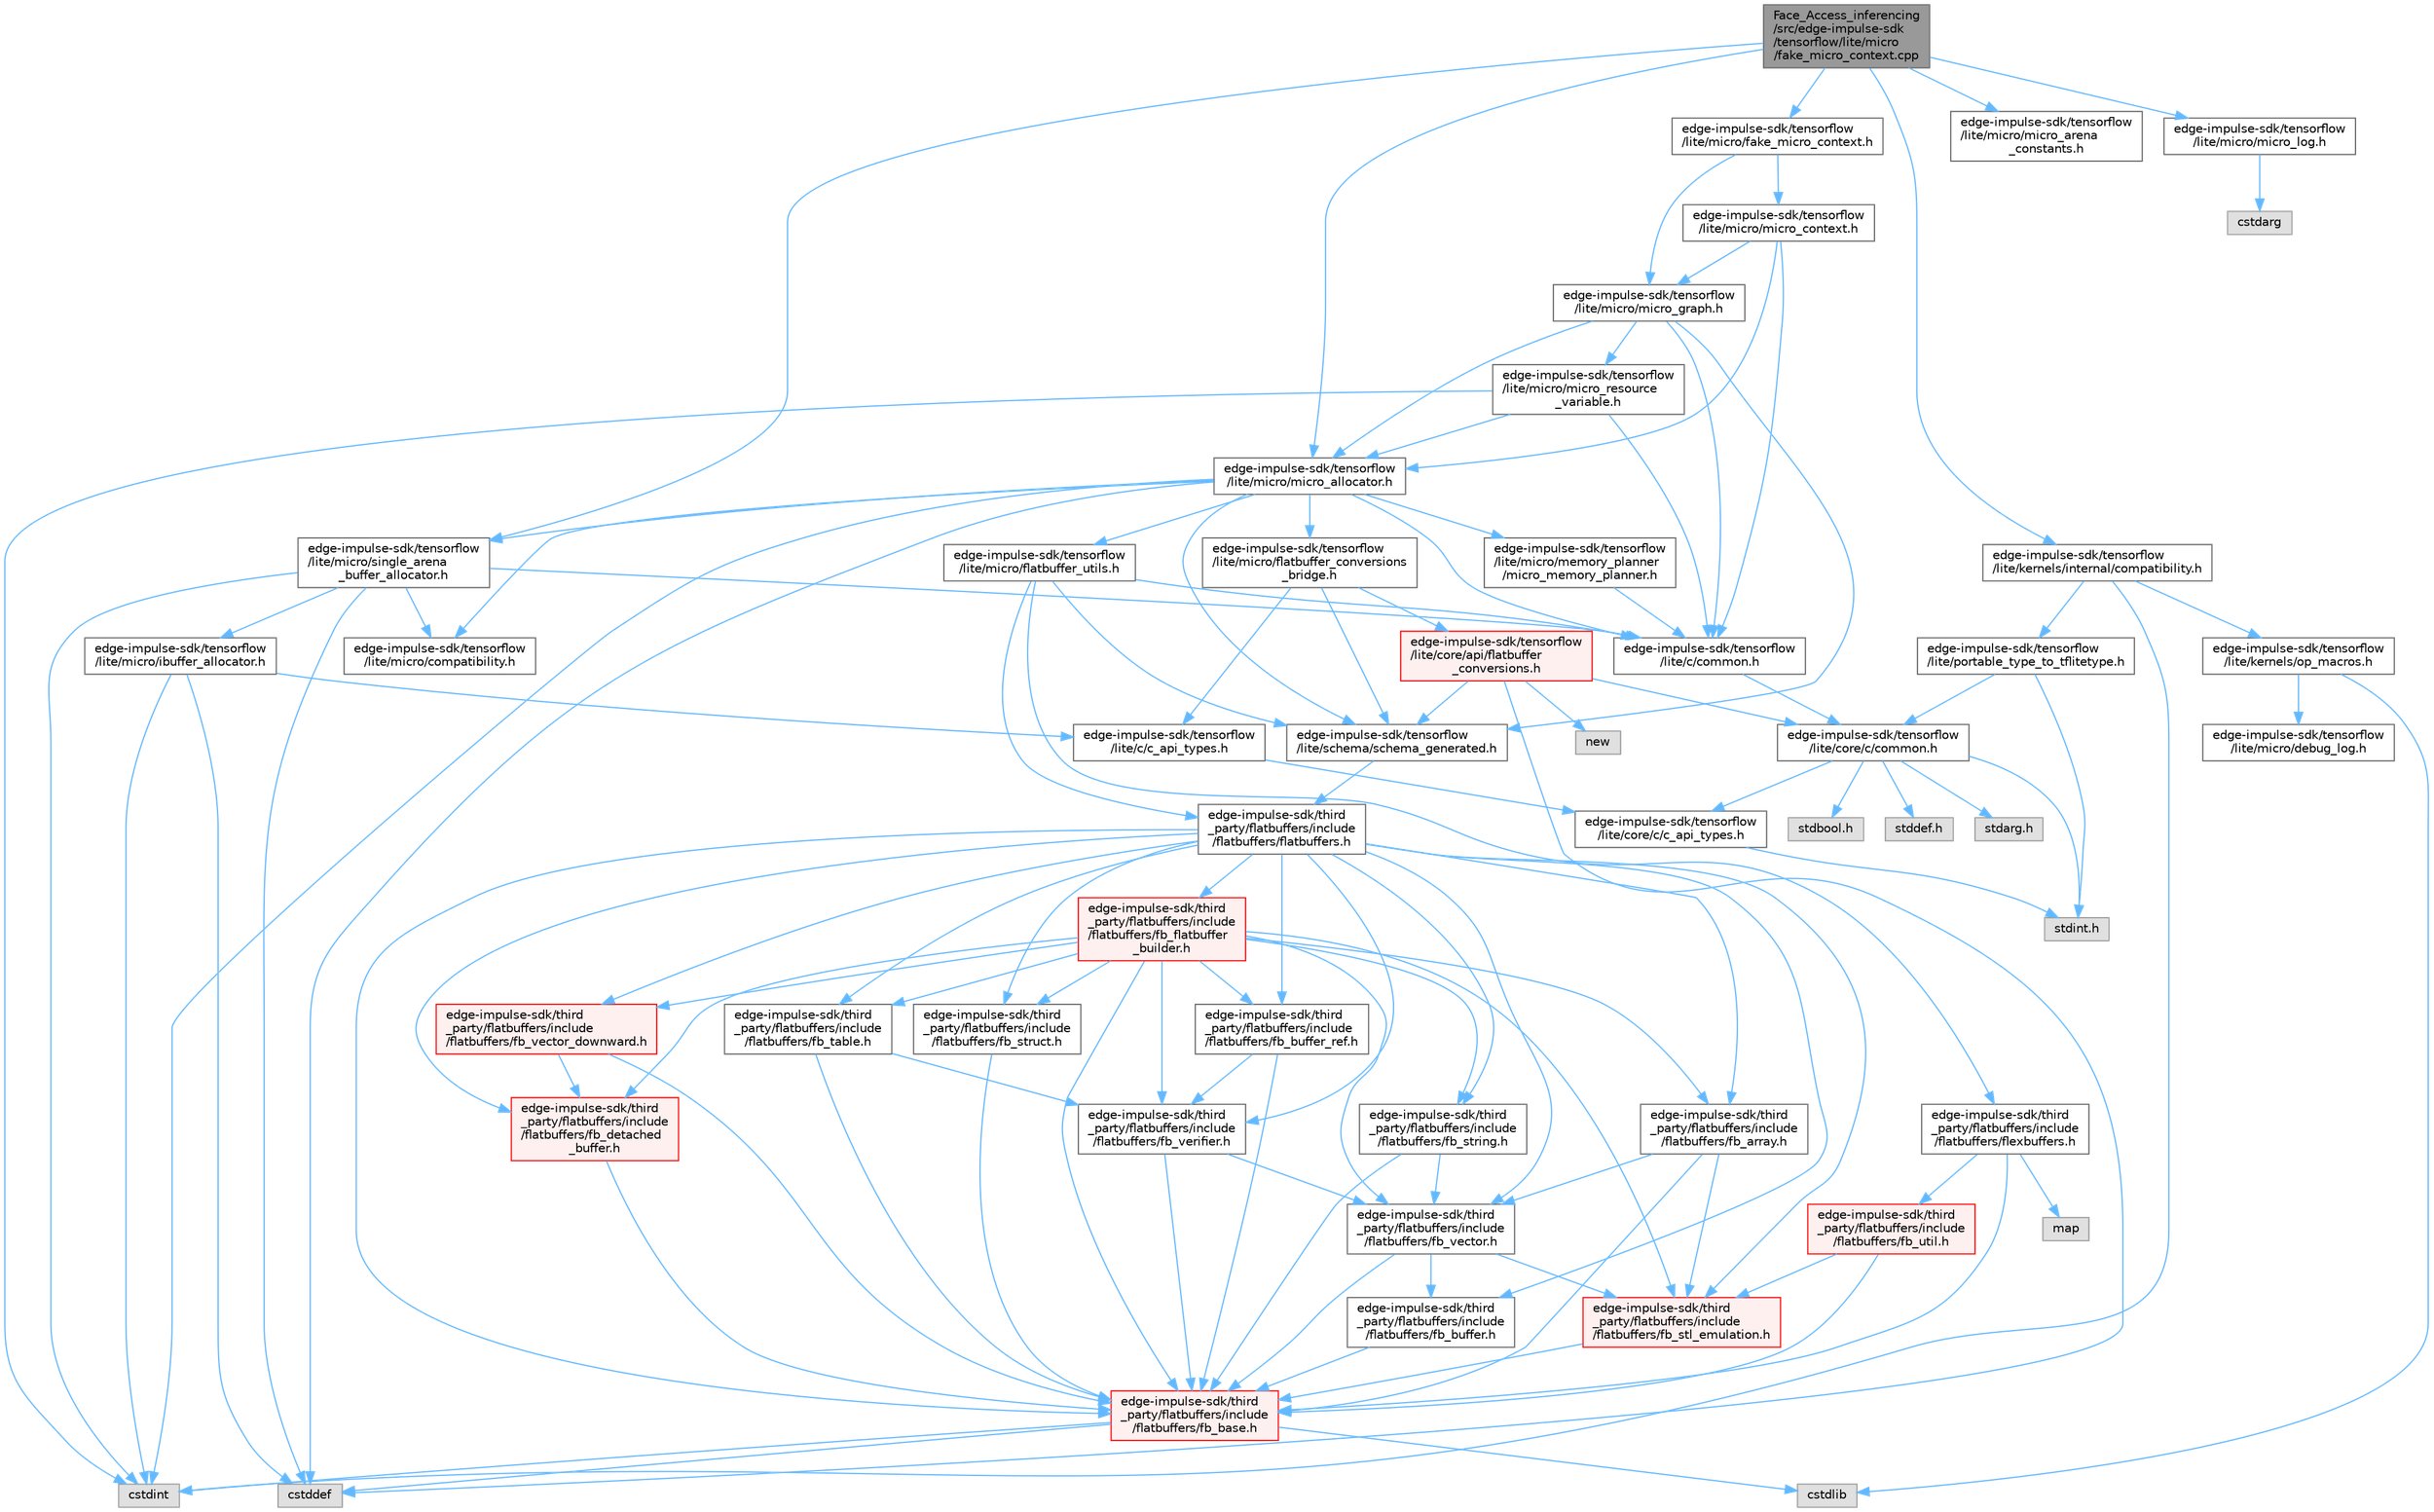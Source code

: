 digraph "Face_Access_inferencing/src/edge-impulse-sdk/tensorflow/lite/micro/fake_micro_context.cpp"
{
 // LATEX_PDF_SIZE
  bgcolor="transparent";
  edge [fontname=Helvetica,fontsize=10,labelfontname=Helvetica,labelfontsize=10];
  node [fontname=Helvetica,fontsize=10,shape=box,height=0.2,width=0.4];
  Node1 [id="Node000001",label="Face_Access_inferencing\l/src/edge-impulse-sdk\l/tensorflow/lite/micro\l/fake_micro_context.cpp",height=0.2,width=0.4,color="gray40", fillcolor="grey60", style="filled", fontcolor="black",tooltip=" "];
  Node1 -> Node2 [id="edge117_Node000001_Node000002",color="steelblue1",style="solid",tooltip=" "];
  Node2 [id="Node000002",label="edge-impulse-sdk/tensorflow\l/lite/micro/fake_micro_context.h",height=0.2,width=0.4,color="grey40", fillcolor="white", style="filled",URL="$_face___access__inferencing_2src_2edge-impulse-sdk_2tensorflow_2lite_2micro_2fake__micro__context_8h.html",tooltip=" "];
  Node2 -> Node3 [id="edge118_Node000002_Node000003",color="steelblue1",style="solid",tooltip=" "];
  Node3 [id="Node000003",label="edge-impulse-sdk/tensorflow\l/lite/micro/micro_context.h",height=0.2,width=0.4,color="grey40", fillcolor="white", style="filled",URL="$_face___access__inferencing_2src_2edge-impulse-sdk_2tensorflow_2lite_2micro_2micro__context_8h.html",tooltip=" "];
  Node3 -> Node4 [id="edge119_Node000003_Node000004",color="steelblue1",style="solid",tooltip=" "];
  Node4 [id="Node000004",label="edge-impulse-sdk/tensorflow\l/lite/c/common.h",height=0.2,width=0.4,color="grey40", fillcolor="white", style="filled",URL="$_face___access__inferencing_2src_2edge-impulse-sdk_2tensorflow_2lite_2c_2common_8h.html",tooltip=" "];
  Node4 -> Node5 [id="edge120_Node000004_Node000005",color="steelblue1",style="solid",tooltip=" "];
  Node5 [id="Node000005",label="edge-impulse-sdk/tensorflow\l/lite/core/c/common.h",height=0.2,width=0.4,color="grey40", fillcolor="white", style="filled",URL="$_face___access__inferencing_2src_2edge-impulse-sdk_2tensorflow_2lite_2core_2c_2common_8h.html",tooltip=" "];
  Node5 -> Node6 [id="edge121_Node000005_Node000006",color="steelblue1",style="solid",tooltip=" "];
  Node6 [id="Node000006",label="stdarg.h",height=0.2,width=0.4,color="grey60", fillcolor="#E0E0E0", style="filled",tooltip=" "];
  Node5 -> Node7 [id="edge122_Node000005_Node000007",color="steelblue1",style="solid",tooltip=" "];
  Node7 [id="Node000007",label="stdbool.h",height=0.2,width=0.4,color="grey60", fillcolor="#E0E0E0", style="filled",tooltip=" "];
  Node5 -> Node8 [id="edge123_Node000005_Node000008",color="steelblue1",style="solid",tooltip=" "];
  Node8 [id="Node000008",label="stddef.h",height=0.2,width=0.4,color="grey60", fillcolor="#E0E0E0", style="filled",tooltip=" "];
  Node5 -> Node9 [id="edge124_Node000005_Node000009",color="steelblue1",style="solid",tooltip=" "];
  Node9 [id="Node000009",label="stdint.h",height=0.2,width=0.4,color="grey60", fillcolor="#E0E0E0", style="filled",tooltip=" "];
  Node5 -> Node10 [id="edge125_Node000005_Node000010",color="steelblue1",style="solid",tooltip=" "];
  Node10 [id="Node000010",label="edge-impulse-sdk/tensorflow\l/lite/core/c/c_api_types.h",height=0.2,width=0.4,color="grey40", fillcolor="white", style="filled",URL="$_face___access__inferencing_2src_2edge-impulse-sdk_2tensorflow_2lite_2core_2c_2c__api__types_8h.html",tooltip=" "];
  Node10 -> Node9 [id="edge126_Node000010_Node000009",color="steelblue1",style="solid",tooltip=" "];
  Node3 -> Node11 [id="edge127_Node000003_Node000011",color="steelblue1",style="solid",tooltip=" "];
  Node11 [id="Node000011",label="edge-impulse-sdk/tensorflow\l/lite/micro/micro_allocator.h",height=0.2,width=0.4,color="grey40", fillcolor="white", style="filled",URL="$_face___access__inferencing_2src_2edge-impulse-sdk_2tensorflow_2lite_2micro_2micro__allocator_8h.html",tooltip=" "];
  Node11 -> Node12 [id="edge128_Node000011_Node000012",color="steelblue1",style="solid",tooltip=" "];
  Node12 [id="Node000012",label="cstddef",height=0.2,width=0.4,color="grey60", fillcolor="#E0E0E0", style="filled",tooltip=" "];
  Node11 -> Node13 [id="edge129_Node000011_Node000013",color="steelblue1",style="solid",tooltip=" "];
  Node13 [id="Node000013",label="cstdint",height=0.2,width=0.4,color="grey60", fillcolor="#E0E0E0", style="filled",tooltip=" "];
  Node11 -> Node4 [id="edge130_Node000011_Node000004",color="steelblue1",style="solid",tooltip=" "];
  Node11 -> Node14 [id="edge131_Node000011_Node000014",color="steelblue1",style="solid",tooltip=" "];
  Node14 [id="Node000014",label="edge-impulse-sdk/tensorflow\l/lite/micro/single_arena\l_buffer_allocator.h",height=0.2,width=0.4,color="grey40", fillcolor="white", style="filled",URL="$_face___access__inferencing_2src_2edge-impulse-sdk_2tensorflow_2lite_2micro_2single__arena__buffer__allocator_8h.html",tooltip=" "];
  Node14 -> Node12 [id="edge132_Node000014_Node000012",color="steelblue1",style="solid",tooltip=" "];
  Node14 -> Node13 [id="edge133_Node000014_Node000013",color="steelblue1",style="solid",tooltip=" "];
  Node14 -> Node4 [id="edge134_Node000014_Node000004",color="steelblue1",style="solid",tooltip=" "];
  Node14 -> Node15 [id="edge135_Node000014_Node000015",color="steelblue1",style="solid",tooltip=" "];
  Node15 [id="Node000015",label="edge-impulse-sdk/tensorflow\l/lite/micro/ibuffer_allocator.h",height=0.2,width=0.4,color="grey40", fillcolor="white", style="filled",URL="$_face___access__inferencing_2src_2edge-impulse-sdk_2tensorflow_2lite_2micro_2ibuffer__allocator_8h.html",tooltip=" "];
  Node15 -> Node12 [id="edge136_Node000015_Node000012",color="steelblue1",style="solid",tooltip=" "];
  Node15 -> Node13 [id="edge137_Node000015_Node000013",color="steelblue1",style="solid",tooltip=" "];
  Node15 -> Node16 [id="edge138_Node000015_Node000016",color="steelblue1",style="solid",tooltip=" "];
  Node16 [id="Node000016",label="edge-impulse-sdk/tensorflow\l/lite/c/c_api_types.h",height=0.2,width=0.4,color="grey40", fillcolor="white", style="filled",URL="$_face___access__inferencing_2src_2edge-impulse-sdk_2tensorflow_2lite_2c_2c__api__types_8h.html",tooltip=" "];
  Node16 -> Node10 [id="edge139_Node000016_Node000010",color="steelblue1",style="solid",tooltip=" "];
  Node14 -> Node17 [id="edge140_Node000014_Node000017",color="steelblue1",style="solid",tooltip=" "];
  Node17 [id="Node000017",label="edge-impulse-sdk/tensorflow\l/lite/micro/compatibility.h",height=0.2,width=0.4,color="grey40", fillcolor="white", style="filled",URL="$_face___access__inferencing_2src_2edge-impulse-sdk_2tensorflow_2lite_2micro_2compatibility_8h.html",tooltip=" "];
  Node11 -> Node17 [id="edge141_Node000011_Node000017",color="steelblue1",style="solid",tooltip=" "];
  Node11 -> Node18 [id="edge142_Node000011_Node000018",color="steelblue1",style="solid",tooltip=" "];
  Node18 [id="Node000018",label="edge-impulse-sdk/tensorflow\l/lite/micro/flatbuffer_utils.h",height=0.2,width=0.4,color="grey40", fillcolor="white", style="filled",URL="$_face___access__inferencing_2src_2edge-impulse-sdk_2tensorflow_2lite_2micro_2flatbuffer__utils_8h.html",tooltip=" "];
  Node18 -> Node19 [id="edge143_Node000018_Node000019",color="steelblue1",style="solid",tooltip=" "];
  Node19 [id="Node000019",label="edge-impulse-sdk/third\l_party/flatbuffers/include\l/flatbuffers/flatbuffers.h",height=0.2,width=0.4,color="grey40", fillcolor="white", style="filled",URL="$_face___access__inferencing_2src_2edge-impulse-sdk_2third__party_2flatbuffers_2include_2flatbuffers_2flatbuffers_8h.html",tooltip=" "];
  Node19 -> Node20 [id="edge144_Node000019_Node000020",color="steelblue1",style="solid",tooltip=" "];
  Node20 [id="Node000020",label="edge-impulse-sdk/third\l_party/flatbuffers/include\l/flatbuffers/fb_array.h",height=0.2,width=0.4,color="grey40", fillcolor="white", style="filled",URL="$fb__array_8h.html",tooltip=" "];
  Node20 -> Node21 [id="edge145_Node000020_Node000021",color="steelblue1",style="solid",tooltip=" "];
  Node21 [id="Node000021",label="edge-impulse-sdk/third\l_party/flatbuffers/include\l/flatbuffers/fb_base.h",height=0.2,width=0.4,color="red", fillcolor="#FFF0F0", style="filled",URL="$fb__base_8h.html",tooltip=" "];
  Node21 -> Node13 [id="edge146_Node000021_Node000013",color="steelblue1",style="solid",tooltip=" "];
  Node21 -> Node12 [id="edge147_Node000021_Node000012",color="steelblue1",style="solid",tooltip=" "];
  Node21 -> Node23 [id="edge148_Node000021_Node000023",color="steelblue1",style="solid",tooltip=" "];
  Node23 [id="Node000023",label="cstdlib",height=0.2,width=0.4,color="grey60", fillcolor="#E0E0E0", style="filled",tooltip=" "];
  Node20 -> Node33 [id="edge149_Node000020_Node000033",color="steelblue1",style="solid",tooltip=" "];
  Node33 [id="Node000033",label="edge-impulse-sdk/third\l_party/flatbuffers/include\l/flatbuffers/fb_stl_emulation.h",height=0.2,width=0.4,color="red", fillcolor="#FFF0F0", style="filled",URL="$fb__stl__emulation_8h.html",tooltip=" "];
  Node33 -> Node21 [id="edge150_Node000033_Node000021",color="steelblue1",style="solid",tooltip=" "];
  Node20 -> Node35 [id="edge151_Node000020_Node000035",color="steelblue1",style="solid",tooltip=" "];
  Node35 [id="Node000035",label="edge-impulse-sdk/third\l_party/flatbuffers/include\l/flatbuffers/fb_vector.h",height=0.2,width=0.4,color="grey40", fillcolor="white", style="filled",URL="$fb__vector_8h.html",tooltip=" "];
  Node35 -> Node21 [id="edge152_Node000035_Node000021",color="steelblue1",style="solid",tooltip=" "];
  Node35 -> Node36 [id="edge153_Node000035_Node000036",color="steelblue1",style="solid",tooltip=" "];
  Node36 [id="Node000036",label="edge-impulse-sdk/third\l_party/flatbuffers/include\l/flatbuffers/fb_buffer.h",height=0.2,width=0.4,color="grey40", fillcolor="white", style="filled",URL="$fb__buffer_8h.html",tooltip=" "];
  Node36 -> Node21 [id="edge154_Node000036_Node000021",color="steelblue1",style="solid",tooltip=" "];
  Node35 -> Node33 [id="edge155_Node000035_Node000033",color="steelblue1",style="solid",tooltip=" "];
  Node19 -> Node21 [id="edge156_Node000019_Node000021",color="steelblue1",style="solid",tooltip=" "];
  Node19 -> Node36 [id="edge157_Node000019_Node000036",color="steelblue1",style="solid",tooltip=" "];
  Node19 -> Node37 [id="edge158_Node000019_Node000037",color="steelblue1",style="solid",tooltip=" "];
  Node37 [id="Node000037",label="edge-impulse-sdk/third\l_party/flatbuffers/include\l/flatbuffers/fb_buffer_ref.h",height=0.2,width=0.4,color="grey40", fillcolor="white", style="filled",URL="$fb__buffer__ref_8h.html",tooltip=" "];
  Node37 -> Node21 [id="edge159_Node000037_Node000021",color="steelblue1",style="solid",tooltip=" "];
  Node37 -> Node38 [id="edge160_Node000037_Node000038",color="steelblue1",style="solid",tooltip=" "];
  Node38 [id="Node000038",label="edge-impulse-sdk/third\l_party/flatbuffers/include\l/flatbuffers/fb_verifier.h",height=0.2,width=0.4,color="grey40", fillcolor="white", style="filled",URL="$fb__verifier_8h.html",tooltip=" "];
  Node38 -> Node21 [id="edge161_Node000038_Node000021",color="steelblue1",style="solid",tooltip=" "];
  Node38 -> Node35 [id="edge162_Node000038_Node000035",color="steelblue1",style="solid",tooltip=" "];
  Node19 -> Node39 [id="edge163_Node000019_Node000039",color="steelblue1",style="solid",tooltip=" "];
  Node39 [id="Node000039",label="edge-impulse-sdk/third\l_party/flatbuffers/include\l/flatbuffers/fb_detached\l_buffer.h",height=0.2,width=0.4,color="red", fillcolor="#FFF0F0", style="filled",URL="$fb__detached__buffer_8h.html",tooltip=" "];
  Node39 -> Node21 [id="edge164_Node000039_Node000021",color="steelblue1",style="solid",tooltip=" "];
  Node19 -> Node42 [id="edge165_Node000019_Node000042",color="steelblue1",style="solid",tooltip=" "];
  Node42 [id="Node000042",label="edge-impulse-sdk/third\l_party/flatbuffers/include\l/flatbuffers/fb_flatbuffer\l_builder.h",height=0.2,width=0.4,color="red", fillcolor="#FFF0F0", style="filled",URL="$fb__flatbuffer__builder_8h.html",tooltip=" "];
  Node42 -> Node20 [id="edge166_Node000042_Node000020",color="steelblue1",style="solid",tooltip=" "];
  Node42 -> Node21 [id="edge167_Node000042_Node000021",color="steelblue1",style="solid",tooltip=" "];
  Node42 -> Node37 [id="edge168_Node000042_Node000037",color="steelblue1",style="solid",tooltip=" "];
  Node42 -> Node39 [id="edge169_Node000042_Node000039",color="steelblue1",style="solid",tooltip=" "];
  Node42 -> Node33 [id="edge170_Node000042_Node000033",color="steelblue1",style="solid",tooltip=" "];
  Node42 -> Node45 [id="edge171_Node000042_Node000045",color="steelblue1",style="solid",tooltip=" "];
  Node45 [id="Node000045",label="edge-impulse-sdk/third\l_party/flatbuffers/include\l/flatbuffers/fb_string.h",height=0.2,width=0.4,color="grey40", fillcolor="white", style="filled",URL="$fb__string_8h.html",tooltip=" "];
  Node45 -> Node21 [id="edge172_Node000045_Node000021",color="steelblue1",style="solid",tooltip=" "];
  Node45 -> Node35 [id="edge173_Node000045_Node000035",color="steelblue1",style="solid",tooltip=" "];
  Node42 -> Node46 [id="edge174_Node000042_Node000046",color="steelblue1",style="solid",tooltip=" "];
  Node46 [id="Node000046",label="edge-impulse-sdk/third\l_party/flatbuffers/include\l/flatbuffers/fb_struct.h",height=0.2,width=0.4,color="grey40", fillcolor="white", style="filled",URL="$fb__struct_8h.html",tooltip=" "];
  Node46 -> Node21 [id="edge175_Node000046_Node000021",color="steelblue1",style="solid",tooltip=" "];
  Node42 -> Node47 [id="edge176_Node000042_Node000047",color="steelblue1",style="solid",tooltip=" "];
  Node47 [id="Node000047",label="edge-impulse-sdk/third\l_party/flatbuffers/include\l/flatbuffers/fb_table.h",height=0.2,width=0.4,color="grey40", fillcolor="white", style="filled",URL="$fb__table_8h.html",tooltip=" "];
  Node47 -> Node21 [id="edge177_Node000047_Node000021",color="steelblue1",style="solid",tooltip=" "];
  Node47 -> Node38 [id="edge178_Node000047_Node000038",color="steelblue1",style="solid",tooltip=" "];
  Node42 -> Node35 [id="edge179_Node000042_Node000035",color="steelblue1",style="solid",tooltip=" "];
  Node42 -> Node48 [id="edge180_Node000042_Node000048",color="steelblue1",style="solid",tooltip=" "];
  Node48 [id="Node000048",label="edge-impulse-sdk/third\l_party/flatbuffers/include\l/flatbuffers/fb_vector_downward.h",height=0.2,width=0.4,color="red", fillcolor="#FFF0F0", style="filled",URL="$fb__vector__downward_8h.html",tooltip=" "];
  Node48 -> Node21 [id="edge181_Node000048_Node000021",color="steelblue1",style="solid",tooltip=" "];
  Node48 -> Node39 [id="edge182_Node000048_Node000039",color="steelblue1",style="solid",tooltip=" "];
  Node42 -> Node38 [id="edge183_Node000042_Node000038",color="steelblue1",style="solid",tooltip=" "];
  Node19 -> Node33 [id="edge184_Node000019_Node000033",color="steelblue1",style="solid",tooltip=" "];
  Node19 -> Node45 [id="edge185_Node000019_Node000045",color="steelblue1",style="solid",tooltip=" "];
  Node19 -> Node46 [id="edge186_Node000019_Node000046",color="steelblue1",style="solid",tooltip=" "];
  Node19 -> Node47 [id="edge187_Node000019_Node000047",color="steelblue1",style="solid",tooltip=" "];
  Node19 -> Node35 [id="edge188_Node000019_Node000035",color="steelblue1",style="solid",tooltip=" "];
  Node19 -> Node48 [id="edge189_Node000019_Node000048",color="steelblue1",style="solid",tooltip=" "];
  Node19 -> Node38 [id="edge190_Node000019_Node000038",color="steelblue1",style="solid",tooltip=" "];
  Node18 -> Node49 [id="edge191_Node000018_Node000049",color="steelblue1",style="solid",tooltip=" "];
  Node49 [id="Node000049",label="edge-impulse-sdk/third\l_party/flatbuffers/include\l/flatbuffers/flexbuffers.h",height=0.2,width=0.4,color="grey40", fillcolor="white", style="filled",URL="$_face___access__inferencing_2src_2edge-impulse-sdk_2third__party_2flatbuffers_2include_2flatbuffers_2flexbuffers_8h.html",tooltip=" "];
  Node49 -> Node50 [id="edge192_Node000049_Node000050",color="steelblue1",style="solid",tooltip=" "];
  Node50 [id="Node000050",label="map",height=0.2,width=0.4,color="grey60", fillcolor="#E0E0E0", style="filled",tooltip=" "];
  Node49 -> Node21 [id="edge193_Node000049_Node000021",color="steelblue1",style="solid",tooltip=" "];
  Node49 -> Node51 [id="edge194_Node000049_Node000051",color="steelblue1",style="solid",tooltip=" "];
  Node51 [id="Node000051",label="edge-impulse-sdk/third\l_party/flatbuffers/include\l/flatbuffers/fb_util.h",height=0.2,width=0.4,color="red", fillcolor="#FFF0F0", style="filled",URL="$fb__util_8h.html",tooltip=" "];
  Node51 -> Node21 [id="edge195_Node000051_Node000021",color="steelblue1",style="solid",tooltip=" "];
  Node51 -> Node33 [id="edge196_Node000051_Node000033",color="steelblue1",style="solid",tooltip=" "];
  Node18 -> Node4 [id="edge197_Node000018_Node000004",color="steelblue1",style="solid",tooltip=" "];
  Node18 -> Node56 [id="edge198_Node000018_Node000056",color="steelblue1",style="solid",tooltip=" "];
  Node56 [id="Node000056",label="edge-impulse-sdk/tensorflow\l/lite/schema/schema_generated.h",height=0.2,width=0.4,color="grey40", fillcolor="white", style="filled",URL="$_face___access__inferencing_2src_2edge-impulse-sdk_2tensorflow_2lite_2schema_2schema__generated_8h.html",tooltip=" "];
  Node56 -> Node19 [id="edge199_Node000056_Node000019",color="steelblue1",style="solid",tooltip=" "];
  Node11 -> Node57 [id="edge200_Node000011_Node000057",color="steelblue1",style="solid",tooltip=" "];
  Node57 [id="Node000057",label="edge-impulse-sdk/tensorflow\l/lite/micro/memory_planner\l/micro_memory_planner.h",height=0.2,width=0.4,color="grey40", fillcolor="white", style="filled",URL="$_face___access__inferencing_2src_2edge-impulse-sdk_2tensorflow_2lite_2micro_2memory__planner_2micro__memory__planner_8h.html",tooltip=" "];
  Node57 -> Node4 [id="edge201_Node000057_Node000004",color="steelblue1",style="solid",tooltip=" "];
  Node11 -> Node58 [id="edge202_Node000011_Node000058",color="steelblue1",style="solid",tooltip=" "];
  Node58 [id="Node000058",label="edge-impulse-sdk/tensorflow\l/lite/micro/flatbuffer_conversions\l_bridge.h",height=0.2,width=0.4,color="grey40", fillcolor="white", style="filled",URL="$_face___access__inferencing_2src_2edge-impulse-sdk_2tensorflow_2lite_2micro_2flatbuffer__conversions__bridge_8h.html",tooltip=" "];
  Node58 -> Node16 [id="edge203_Node000058_Node000016",color="steelblue1",style="solid",tooltip=" "];
  Node58 -> Node59 [id="edge204_Node000058_Node000059",color="steelblue1",style="solid",tooltip=" "];
  Node59 [id="Node000059",label="edge-impulse-sdk/tensorflow\l/lite/core/api/flatbuffer\l_conversions.h",height=0.2,width=0.4,color="red", fillcolor="#FFF0F0", style="filled",URL="$_face___access__inferencing_2src_2edge-impulse-sdk_2tensorflow_2lite_2core_2api_2flatbuffer__conversions_8h.html",tooltip=" "];
  Node59 -> Node12 [id="edge205_Node000059_Node000012",color="steelblue1",style="solid",tooltip=" "];
  Node59 -> Node60 [id="edge206_Node000059_Node000060",color="steelblue1",style="solid",tooltip=" "];
  Node60 [id="Node000060",label="new",height=0.2,width=0.4,color="grey60", fillcolor="#E0E0E0", style="filled",tooltip=" "];
  Node59 -> Node5 [id="edge207_Node000059_Node000005",color="steelblue1",style="solid",tooltip=" "];
  Node59 -> Node56 [id="edge208_Node000059_Node000056",color="steelblue1",style="solid",tooltip=" "];
  Node58 -> Node56 [id="edge209_Node000058_Node000056",color="steelblue1",style="solid",tooltip=" "];
  Node11 -> Node56 [id="edge210_Node000011_Node000056",color="steelblue1",style="solid",tooltip=" "];
  Node3 -> Node63 [id="edge211_Node000003_Node000063",color="steelblue1",style="solid",tooltip=" "];
  Node63 [id="Node000063",label="edge-impulse-sdk/tensorflow\l/lite/micro/micro_graph.h",height=0.2,width=0.4,color="grey40", fillcolor="white", style="filled",URL="$_face___access__inferencing_2src_2edge-impulse-sdk_2tensorflow_2lite_2micro_2micro__graph_8h.html",tooltip=" "];
  Node63 -> Node4 [id="edge212_Node000063_Node000004",color="steelblue1",style="solid",tooltip=" "];
  Node63 -> Node11 [id="edge213_Node000063_Node000011",color="steelblue1",style="solid",tooltip=" "];
  Node63 -> Node64 [id="edge214_Node000063_Node000064",color="steelblue1",style="solid",tooltip=" "];
  Node64 [id="Node000064",label="edge-impulse-sdk/tensorflow\l/lite/micro/micro_resource\l_variable.h",height=0.2,width=0.4,color="grey40", fillcolor="white", style="filled",URL="$_face___access__inferencing_2src_2edge-impulse-sdk_2tensorflow_2lite_2micro_2micro__resource__variable_8h.html",tooltip=" "];
  Node64 -> Node13 [id="edge215_Node000064_Node000013",color="steelblue1",style="solid",tooltip=" "];
  Node64 -> Node4 [id="edge216_Node000064_Node000004",color="steelblue1",style="solid",tooltip=" "];
  Node64 -> Node11 [id="edge217_Node000064_Node000011",color="steelblue1",style="solid",tooltip=" "];
  Node63 -> Node56 [id="edge218_Node000063_Node000056",color="steelblue1",style="solid",tooltip=" "];
  Node2 -> Node63 [id="edge219_Node000002_Node000063",color="steelblue1",style="solid",tooltip=" "];
  Node1 -> Node65 [id="edge220_Node000001_Node000065",color="steelblue1",style="solid",tooltip=" "];
  Node65 [id="Node000065",label="edge-impulse-sdk/tensorflow\l/lite/kernels/internal/compatibility.h",height=0.2,width=0.4,color="grey40", fillcolor="white", style="filled",URL="$_face___access__inferencing_2src_2edge-impulse-sdk_2tensorflow_2lite_2kernels_2internal_2compatibility_8h.html",tooltip=" "];
  Node65 -> Node13 [id="edge221_Node000065_Node000013",color="steelblue1",style="solid",tooltip=" "];
  Node65 -> Node66 [id="edge222_Node000065_Node000066",color="steelblue1",style="solid",tooltip=" "];
  Node66 [id="Node000066",label="edge-impulse-sdk/tensorflow\l/lite/portable_type_to_tflitetype.h",height=0.2,width=0.4,color="grey40", fillcolor="white", style="filled",URL="$_face___access__inferencing_2src_2edge-impulse-sdk_2tensorflow_2lite_2portable__type__to__tflitetype_8h.html",tooltip=" "];
  Node66 -> Node9 [id="edge223_Node000066_Node000009",color="steelblue1",style="solid",tooltip=" "];
  Node66 -> Node5 [id="edge224_Node000066_Node000005",color="steelblue1",style="solid",tooltip=" "];
  Node65 -> Node67 [id="edge225_Node000065_Node000067",color="steelblue1",style="solid",tooltip=" "];
  Node67 [id="Node000067",label="edge-impulse-sdk/tensorflow\l/lite/kernels/op_macros.h",height=0.2,width=0.4,color="grey40", fillcolor="white", style="filled",URL="$_face___access__inferencing_2src_2edge-impulse-sdk_2tensorflow_2lite_2kernels_2op__macros_8h.html",tooltip=" "];
  Node67 -> Node68 [id="edge226_Node000067_Node000068",color="steelblue1",style="solid",tooltip=" "];
  Node68 [id="Node000068",label="edge-impulse-sdk/tensorflow\l/lite/micro/debug_log.h",height=0.2,width=0.4,color="grey40", fillcolor="white", style="filled",URL="$_face___access__inferencing_2src_2edge-impulse-sdk_2tensorflow_2lite_2micro_2debug__log_8h.html",tooltip=" "];
  Node67 -> Node23 [id="edge227_Node000067_Node000023",color="steelblue1",style="solid",tooltip=" "];
  Node1 -> Node14 [id="edge228_Node000001_Node000014",color="steelblue1",style="solid",tooltip=" "];
  Node1 -> Node11 [id="edge229_Node000001_Node000011",color="steelblue1",style="solid",tooltip=" "];
  Node1 -> Node69 [id="edge230_Node000001_Node000069",color="steelblue1",style="solid",tooltip=" "];
  Node69 [id="Node000069",label="edge-impulse-sdk/tensorflow\l/lite/micro/micro_arena\l_constants.h",height=0.2,width=0.4,color="grey40", fillcolor="white", style="filled",URL="$_face___access__inferencing_2src_2edge-impulse-sdk_2tensorflow_2lite_2micro_2micro__arena__constants_8h.html",tooltip=" "];
  Node1 -> Node70 [id="edge231_Node000001_Node000070",color="steelblue1",style="solid",tooltip=" "];
  Node70 [id="Node000070",label="edge-impulse-sdk/tensorflow\l/lite/micro/micro_log.h",height=0.2,width=0.4,color="grey40", fillcolor="white", style="filled",URL="$_face___access__inferencing_2src_2edge-impulse-sdk_2tensorflow_2lite_2micro_2micro__log_8h.html",tooltip=" "];
  Node70 -> Node62 [id="edge232_Node000070_Node000062",color="steelblue1",style="solid",tooltip=" "];
  Node62 [id="Node000062",label="cstdarg",height=0.2,width=0.4,color="grey60", fillcolor="#E0E0E0", style="filled",tooltip=" "];
}
